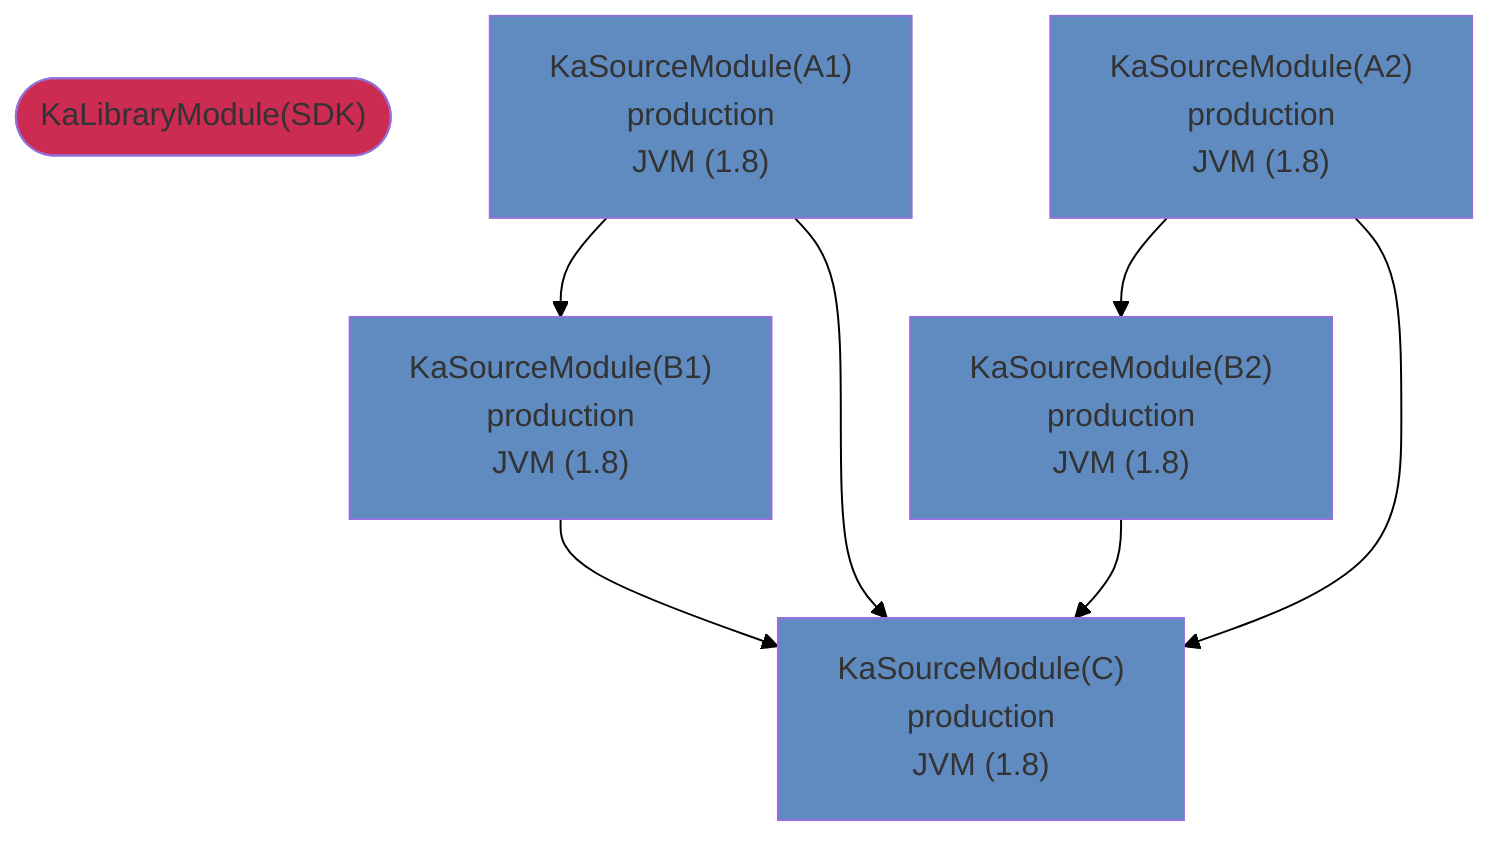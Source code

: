 graph TD
  KaLibraryModule_0(["KaLibraryModule(SDK)"])
  KaSourceModule_1["KaSourceModule(A1)<br />production<br />JVM (1.8)"]
  KaSourceModule_2["KaSourceModule(A2)<br />production<br />JVM (1.8)"]
  KaSourceModule_3["KaSourceModule(B1)<br />production<br />JVM (1.8)"]
  KaSourceModule_4["KaSourceModule(B2)<br />production<br />JVM (1.8)"]
  KaSourceModule_5["KaSourceModule(C)<br />production<br />JVM (1.8)"]
  style KaLibraryModule_0 fill:#CC2B52
  style KaSourceModule_1 fill:#608BC1
  style KaSourceModule_2 fill:#608BC1
  style KaSourceModule_3 fill:#608BC1
  style KaSourceModule_4 fill:#608BC1
  style KaSourceModule_5 fill:#608BC1
  KaSourceModule_1 --> KaSourceModule_3
  KaSourceModule_1 --> KaSourceModule_5
  KaSourceModule_2 --> KaSourceModule_4
  KaSourceModule_2 --> KaSourceModule_5
  KaSourceModule_3 --> KaSourceModule_5
  KaSourceModule_4 --> KaSourceModule_5
  linkStyle 0 stroke:black
  linkStyle 1 stroke:black
  linkStyle 2 stroke:black
  linkStyle 3 stroke:black
  linkStyle 4 stroke:black
  linkStyle 5 stroke:black